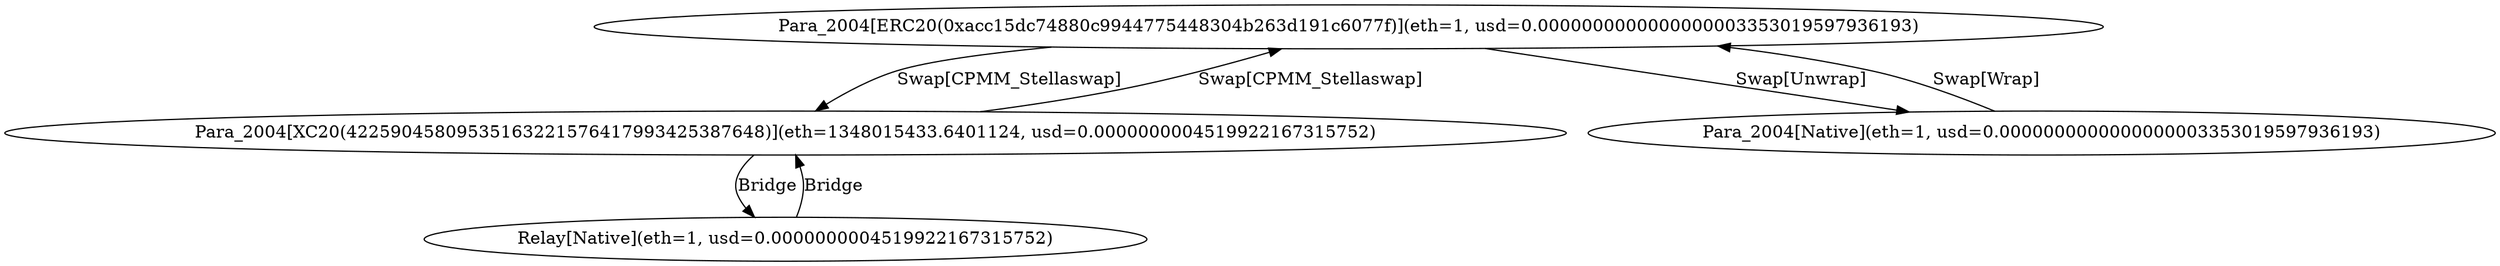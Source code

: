 digraph example {
    Na08089b2179830c5146bf4fa4250eedb[label="Para_2004[ERC20(0xacc15dc74880c9944775448304b263d191c6077f)](eth=1, usd=0.0000000000000000003353019597936193)"];
    Nf583b69650535a929a3dbd010217e7d0[label="Relay[Native](eth=1, usd=0.0000000004519922167315752)"];
    N61f961d20ec8ddffd5b66bfa212276fa[label="Para_2004[XC20(42259045809535163221576417993425387648)](eth=1348015433.6401124, usd=0.0000000004519922167315752)"];
    Ne86ccba0482a1fad09551961927525f7[label="Para_2004[Native](eth=1, usd=0.0000000000000000003353019597936193)"];
    Na08089b2179830c5146bf4fa4250eedb -> N61f961d20ec8ddffd5b66bfa212276fa[label="Swap[CPMM_Stellaswap]"];
    N61f961d20ec8ddffd5b66bfa212276fa -> Na08089b2179830c5146bf4fa4250eedb[label="Swap[CPMM_Stellaswap]"];
    Nf583b69650535a929a3dbd010217e7d0 -> N61f961d20ec8ddffd5b66bfa212276fa[label="Bridge"];
    N61f961d20ec8ddffd5b66bfa212276fa -> Nf583b69650535a929a3dbd010217e7d0[label="Bridge"];
    Na08089b2179830c5146bf4fa4250eedb -> Ne86ccba0482a1fad09551961927525f7[label="Swap[Unwrap]"];
    Ne86ccba0482a1fad09551961927525f7 -> Na08089b2179830c5146bf4fa4250eedb[label="Swap[Wrap]"];
}
